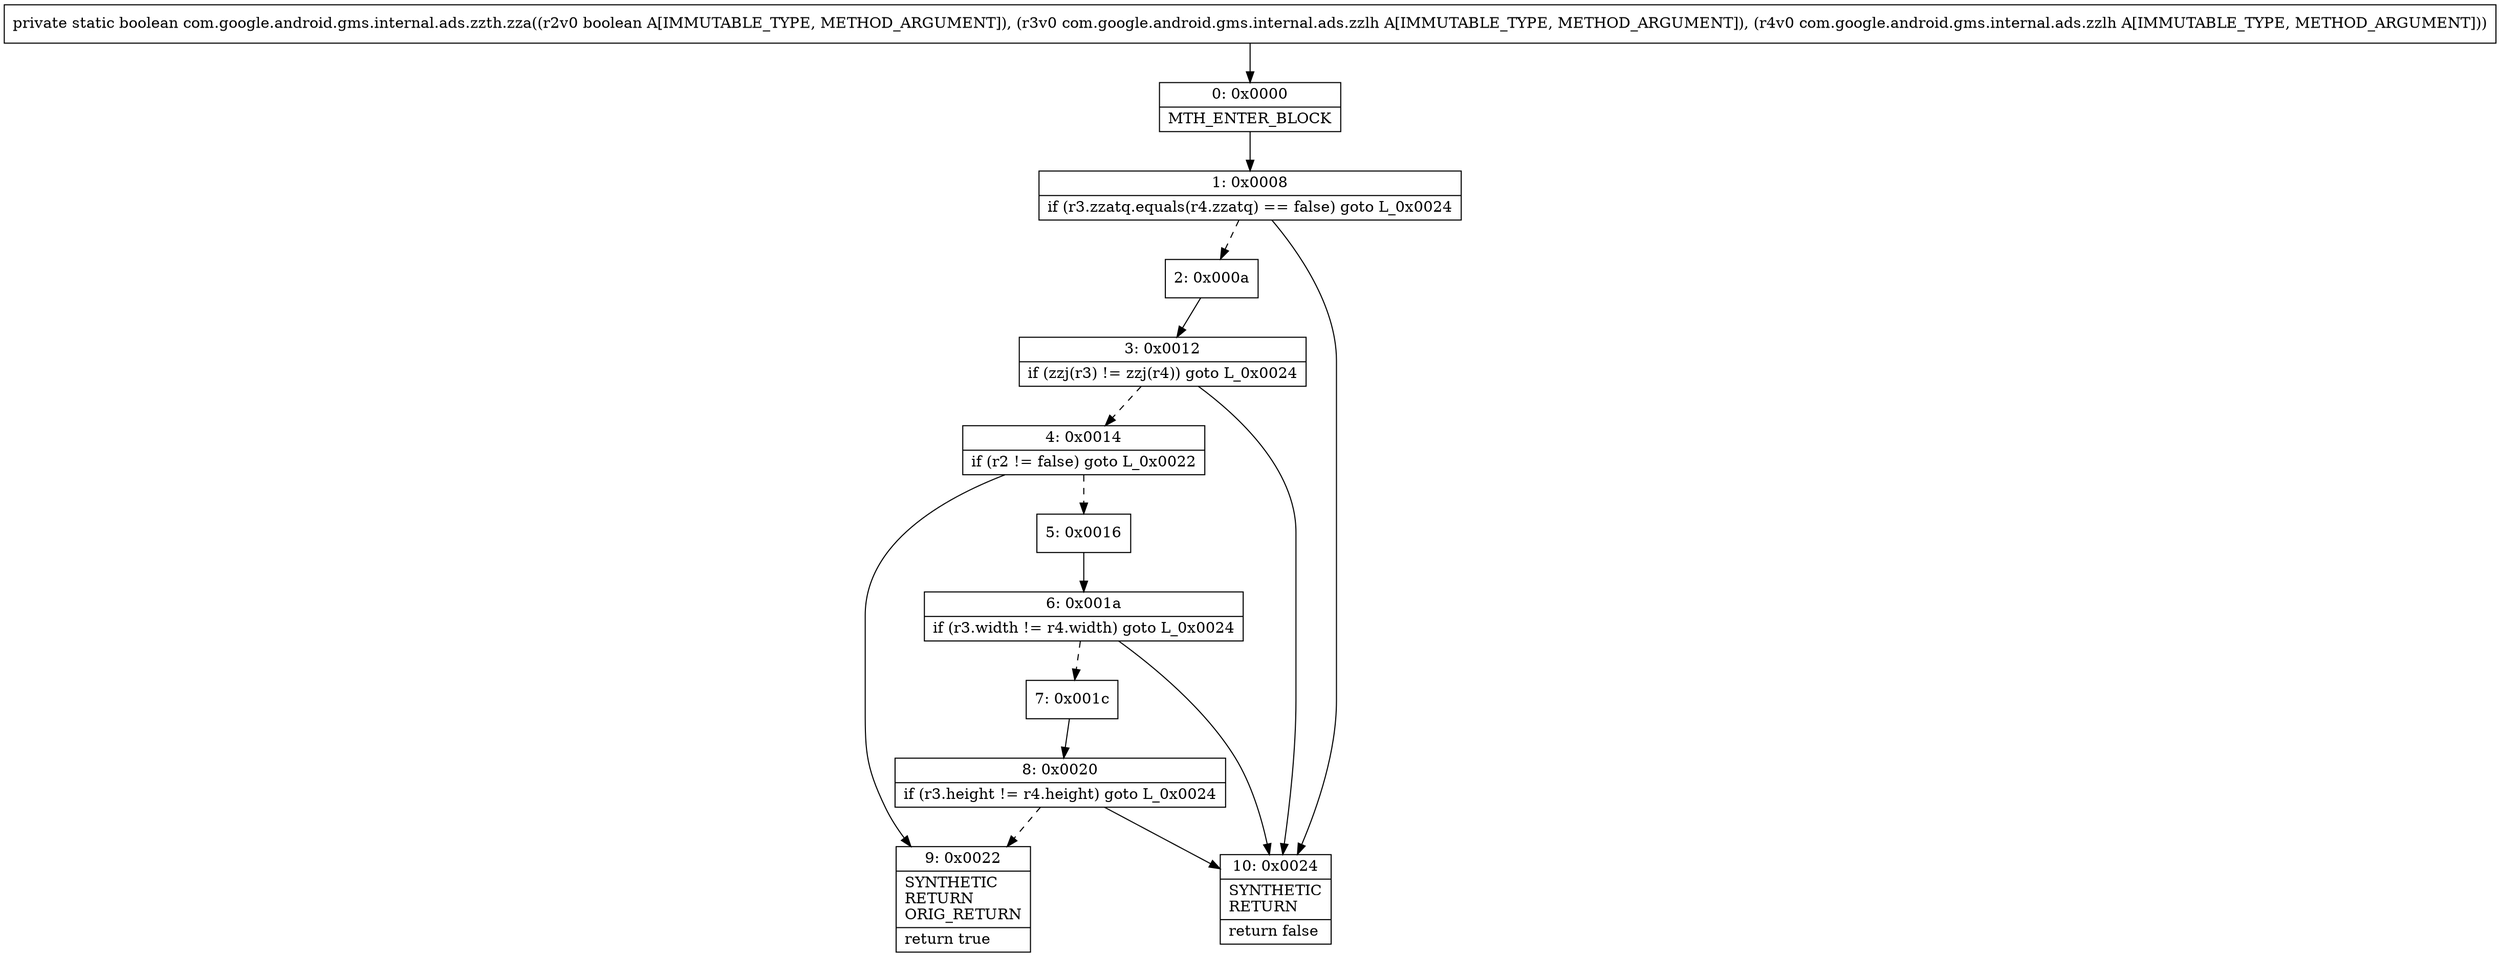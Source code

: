 digraph "CFG forcom.google.android.gms.internal.ads.zzth.zza(ZLcom\/google\/android\/gms\/internal\/ads\/zzlh;Lcom\/google\/android\/gms\/internal\/ads\/zzlh;)Z" {
Node_0 [shape=record,label="{0\:\ 0x0000|MTH_ENTER_BLOCK\l}"];
Node_1 [shape=record,label="{1\:\ 0x0008|if (r3.zzatq.equals(r4.zzatq) == false) goto L_0x0024\l}"];
Node_2 [shape=record,label="{2\:\ 0x000a}"];
Node_3 [shape=record,label="{3\:\ 0x0012|if (zzj(r3) != zzj(r4)) goto L_0x0024\l}"];
Node_4 [shape=record,label="{4\:\ 0x0014|if (r2 != false) goto L_0x0022\l}"];
Node_5 [shape=record,label="{5\:\ 0x0016}"];
Node_6 [shape=record,label="{6\:\ 0x001a|if (r3.width != r4.width) goto L_0x0024\l}"];
Node_7 [shape=record,label="{7\:\ 0x001c}"];
Node_8 [shape=record,label="{8\:\ 0x0020|if (r3.height != r4.height) goto L_0x0024\l}"];
Node_9 [shape=record,label="{9\:\ 0x0022|SYNTHETIC\lRETURN\lORIG_RETURN\l|return true\l}"];
Node_10 [shape=record,label="{10\:\ 0x0024|SYNTHETIC\lRETURN\l|return false\l}"];
MethodNode[shape=record,label="{private static boolean com.google.android.gms.internal.ads.zzth.zza((r2v0 boolean A[IMMUTABLE_TYPE, METHOD_ARGUMENT]), (r3v0 com.google.android.gms.internal.ads.zzlh A[IMMUTABLE_TYPE, METHOD_ARGUMENT]), (r4v0 com.google.android.gms.internal.ads.zzlh A[IMMUTABLE_TYPE, METHOD_ARGUMENT])) }"];
MethodNode -> Node_0;
Node_0 -> Node_1;
Node_1 -> Node_2[style=dashed];
Node_1 -> Node_10;
Node_2 -> Node_3;
Node_3 -> Node_4[style=dashed];
Node_3 -> Node_10;
Node_4 -> Node_5[style=dashed];
Node_4 -> Node_9;
Node_5 -> Node_6;
Node_6 -> Node_7[style=dashed];
Node_6 -> Node_10;
Node_7 -> Node_8;
Node_8 -> Node_9[style=dashed];
Node_8 -> Node_10;
}

